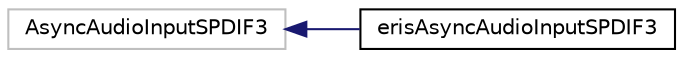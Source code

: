 digraph "Graphical Class Hierarchy"
{
 // LATEX_PDF_SIZE
  edge [fontname="Helvetica",fontsize="10",labelfontname="Helvetica",labelfontsize="10"];
  node [fontname="Helvetica",fontsize="10",shape=record];
  rankdir="LR";
  Node312 [label="AsyncAudioInputSPDIF3",height=0.2,width=0.4,color="grey75", fillcolor="white", style="filled",tooltip=" "];
  Node312 -> Node0 [dir="back",color="midnightblue",fontsize="10",style="solid",fontname="Helvetica"];
  Node0 [label="erisAsyncAudioInputSPDIF3",height=0.2,width=0.4,color="black", fillcolor="white", style="filled",URL="$classeris_async_audio_input_s_p_d_i_f3.html",tooltip=" "];
}
